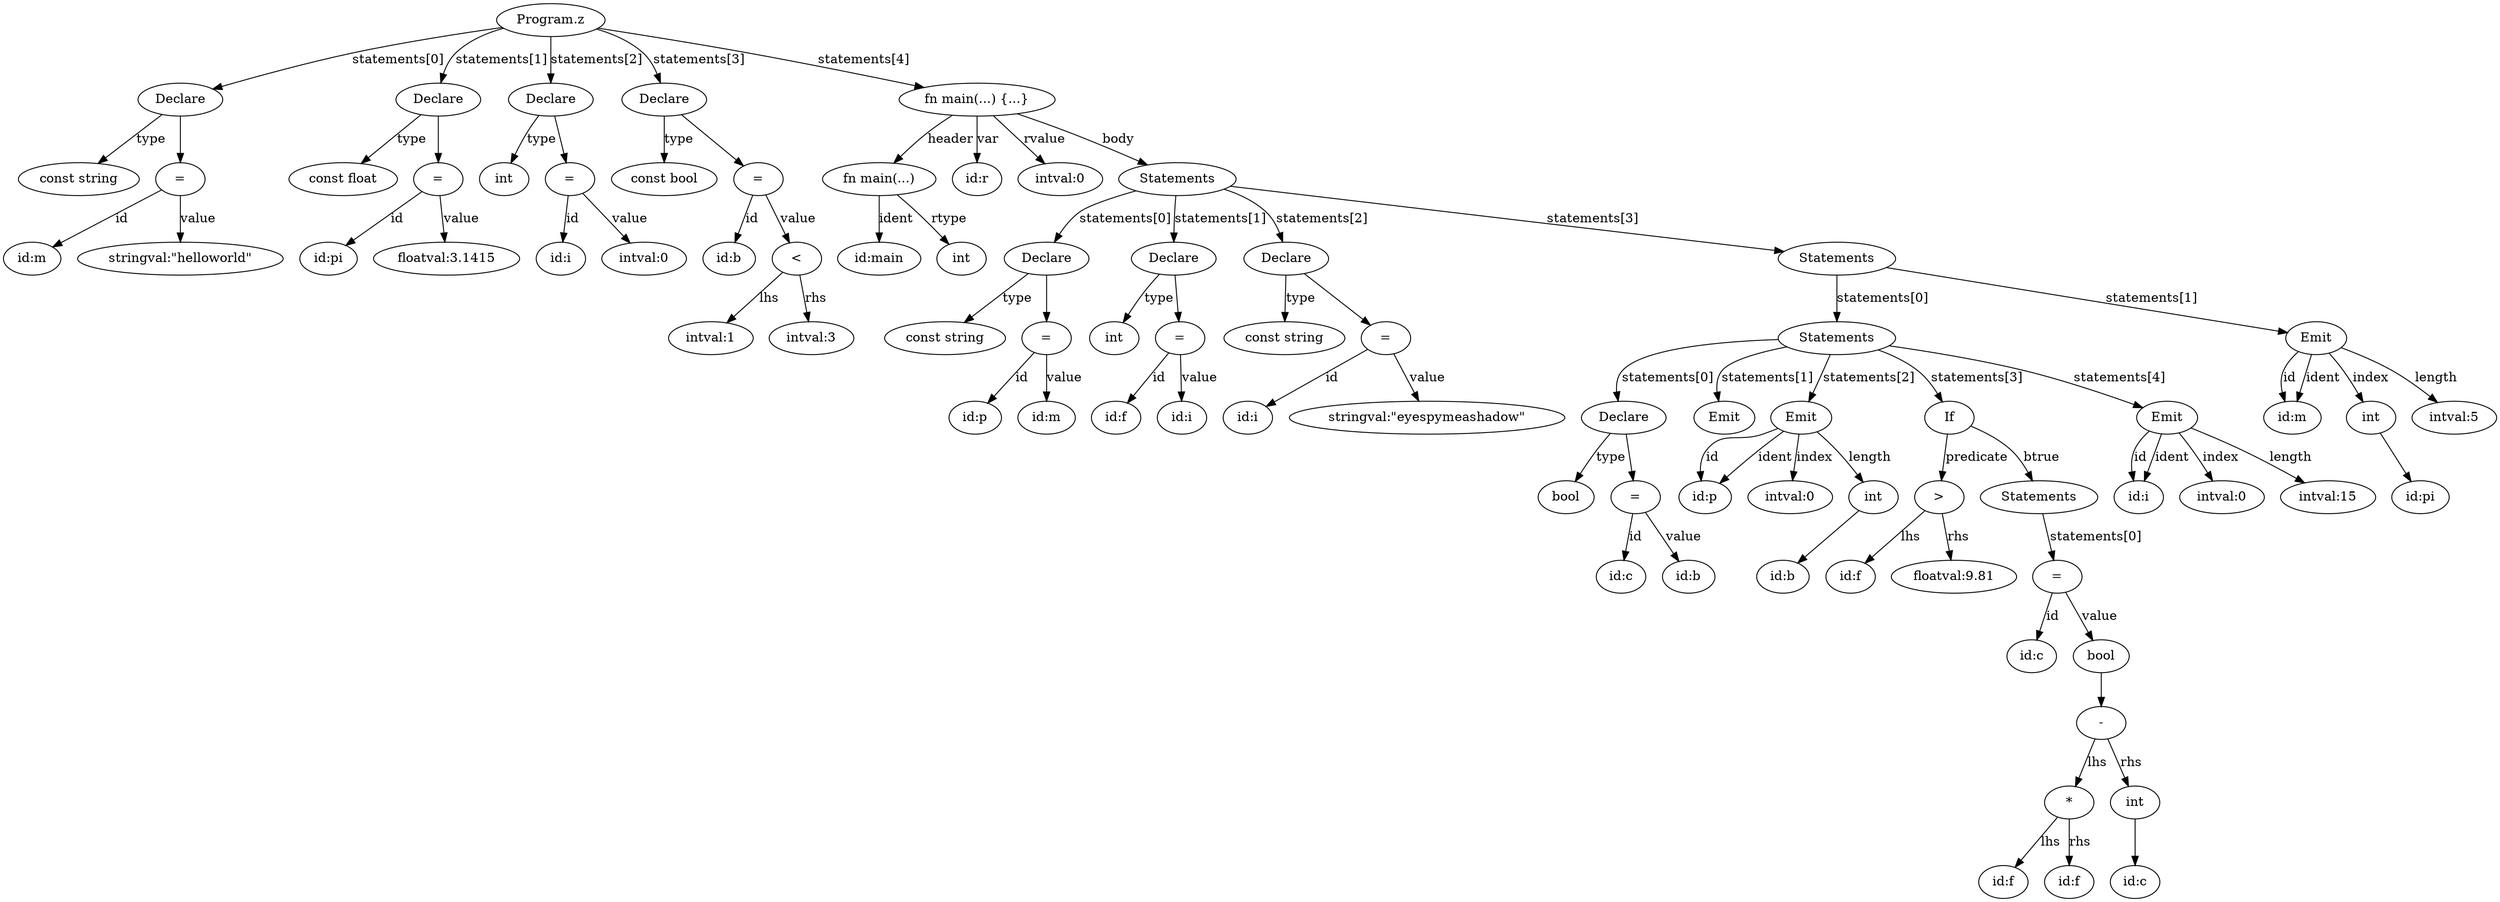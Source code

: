 digraph {
	Node0[label="Program.z"]
	Node1[label="Declare"]
Node0->Node1[label="statements[0]"]
	Node2[label="const string"]
Node1->Node2[label="type"]
	Node3[label="="]
Node1->Node3[label=""]
	Node4[label="id:m"]
Node3->Node4[label="id"]
	Node5[label="stringval:\"helloworld\""]
Node3->Node5[label="value"]
	Node6[label="Declare"]
Node0->Node6[label="statements[1]"]
	Node7[label="const float"]
Node6->Node7[label="type"]
	Node8[label="="]
Node6->Node8[label=""]
	Node9[label="id:pi"]
Node8->Node9[label="id"]
	Node10[label="floatval:3.1415"]
Node8->Node10[label="value"]
	Node11[label="Declare"]
Node0->Node11[label="statements[2]"]
	Node12[label="int"]
Node11->Node12[label="type"]
	Node13[label="="]
Node11->Node13[label=""]
	Node14[label="id:i"]
Node13->Node14[label="id"]
	Node15[label="intval:0"]
Node13->Node15[label="value"]
	Node16[label="Declare"]
Node0->Node16[label="statements[3]"]
	Node17[label="const bool"]
Node16->Node17[label="type"]
	Node18[label="="]
Node16->Node18[label=""]
	Node19[label="id:b"]
Node18->Node19[label="id"]
	Node20[label="<"]
Node18->Node20[label="value"]
	Node21[label="intval:1"]
Node20->Node21[label="lhs"]
	Node22[label="intval:3"]
Node20->Node22[label="rhs"]
	Node23[label="fn main(...) {...}"]
Node0->Node23[label="statements[4]"]
	Node24[label="fn main(...)"]
Node23->Node24[label="header"]
	Node25[label="id:main"]
Node24->Node25[label="ident"]
	Node26[label="int"]
Node24->Node26[label="rtype"]
	Node27[label="id:r"]
Node23->Node27[label="var"]
	Node28[label="intval:0"]
Node23->Node28[label="rvalue"]
	Node29[label="Statements"]
Node23->Node29[label="body"]
	Node30[label="Declare"]
Node29->Node30[label="statements[0]"]
	Node31[label="const string"]
Node30->Node31[label="type"]
	Node32[label="="]
Node30->Node32[label=""]
	Node33[label="id:p"]
Node32->Node33[label="id"]
	Node34[label="id:m"]
Node32->Node34[label="value"]
	Node35[label="Declare"]
Node29->Node35[label="statements[1]"]
	Node36[label="int"]
Node35->Node36[label="type"]
	Node37[label="="]
Node35->Node37[label=""]
	Node38[label="id:f"]
Node37->Node38[label="id"]
	Node39[label="id:i"]
Node37->Node39[label="value"]
	Node40[label="Declare"]
Node29->Node40[label="statements[2]"]
	Node41[label="const string"]
Node40->Node41[label="type"]
	Node42[label="="]
Node40->Node42[label=""]
	Node43[label="id:i"]
Node42->Node43[label="id"]
	Node44[label="stringval:\"eyespymeashadow\""]
Node42->Node44[label="value"]
	Node45[label="Statements"]
Node29->Node45[label="statements[3]"]
	Node46[label="Statements"]
Node45->Node46[label="statements[0]"]
	Node47[label="Declare"]
Node46->Node47[label="statements[0]"]
	Node48[label="bool"]
Node47->Node48[label="type"]
	Node49[label="="]
Node47->Node49[label=""]
	Node50[label="id:c"]
Node49->Node50[label="id"]
	Node51[label="id:b"]
Node49->Node51[label="value"]
	Node52[label="Emit"]
Node46->Node52[label="statements[1]"]
	Node53[label="Emit"]
Node46->Node53[label="statements[2]"]
	Node54[label="id:p"]
Node53->Node54[label="id"]
	Node54[label="id:p"]
Node53->Node54[label="ident"]
	Node55[label="intval:0"]
Node53->Node55[label="index"]
	Node56[label="int"]
Node53->Node56[label="length"]
	Node57[label="id:b"]
Node56->Node57[label=""]
	Node58[label="If"]
Node46->Node58[label="statements[3]"]
	Node59[label=">"]
Node58->Node59[label="predicate"]
	Node60[label="id:f"]
Node59->Node60[label="lhs"]
	Node61[label="floatval:9.81"]
Node59->Node61[label="rhs"]
	Node62[label="Statements"]
Node58->Node62[label="btrue"]
	Node63[label="="]
Node62->Node63[label="statements[0]"]
	Node64[label="id:c"]
Node63->Node64[label="id"]
	Node65[label="bool"]
Node63->Node65[label="value"]
	Node66[label="-"]
Node65->Node66[label=""]
	Node67[label="*"]
Node66->Node67[label="lhs"]
	Node68[label="id:f"]
Node67->Node68[label="lhs"]
	Node69[label="id:f"]
Node67->Node69[label="rhs"]
	Node70[label="int"]
Node66->Node70[label="rhs"]
	Node71[label="id:c"]
Node70->Node71[label=""]
	Node72[label="Emit"]
Node46->Node72[label="statements[4]"]
	Node73[label="id:i"]
Node72->Node73[label="id"]
	Node73[label="id:i"]
Node72->Node73[label="ident"]
	Node74[label="intval:0"]
Node72->Node74[label="index"]
	Node75[label="intval:15"]
Node72->Node75[label="length"]
	Node76[label="Emit"]
Node45->Node76[label="statements[1]"]
	Node77[label="id:m"]
Node76->Node77[label="id"]
	Node77[label="id:m"]
Node76->Node77[label="ident"]
	Node78[label="int"]
Node76->Node78[label="index"]
	Node79[label="id:pi"]
Node78->Node79[label=""]
	Node80[label="intval:5"]
Node76->Node80[label="length"]
}
